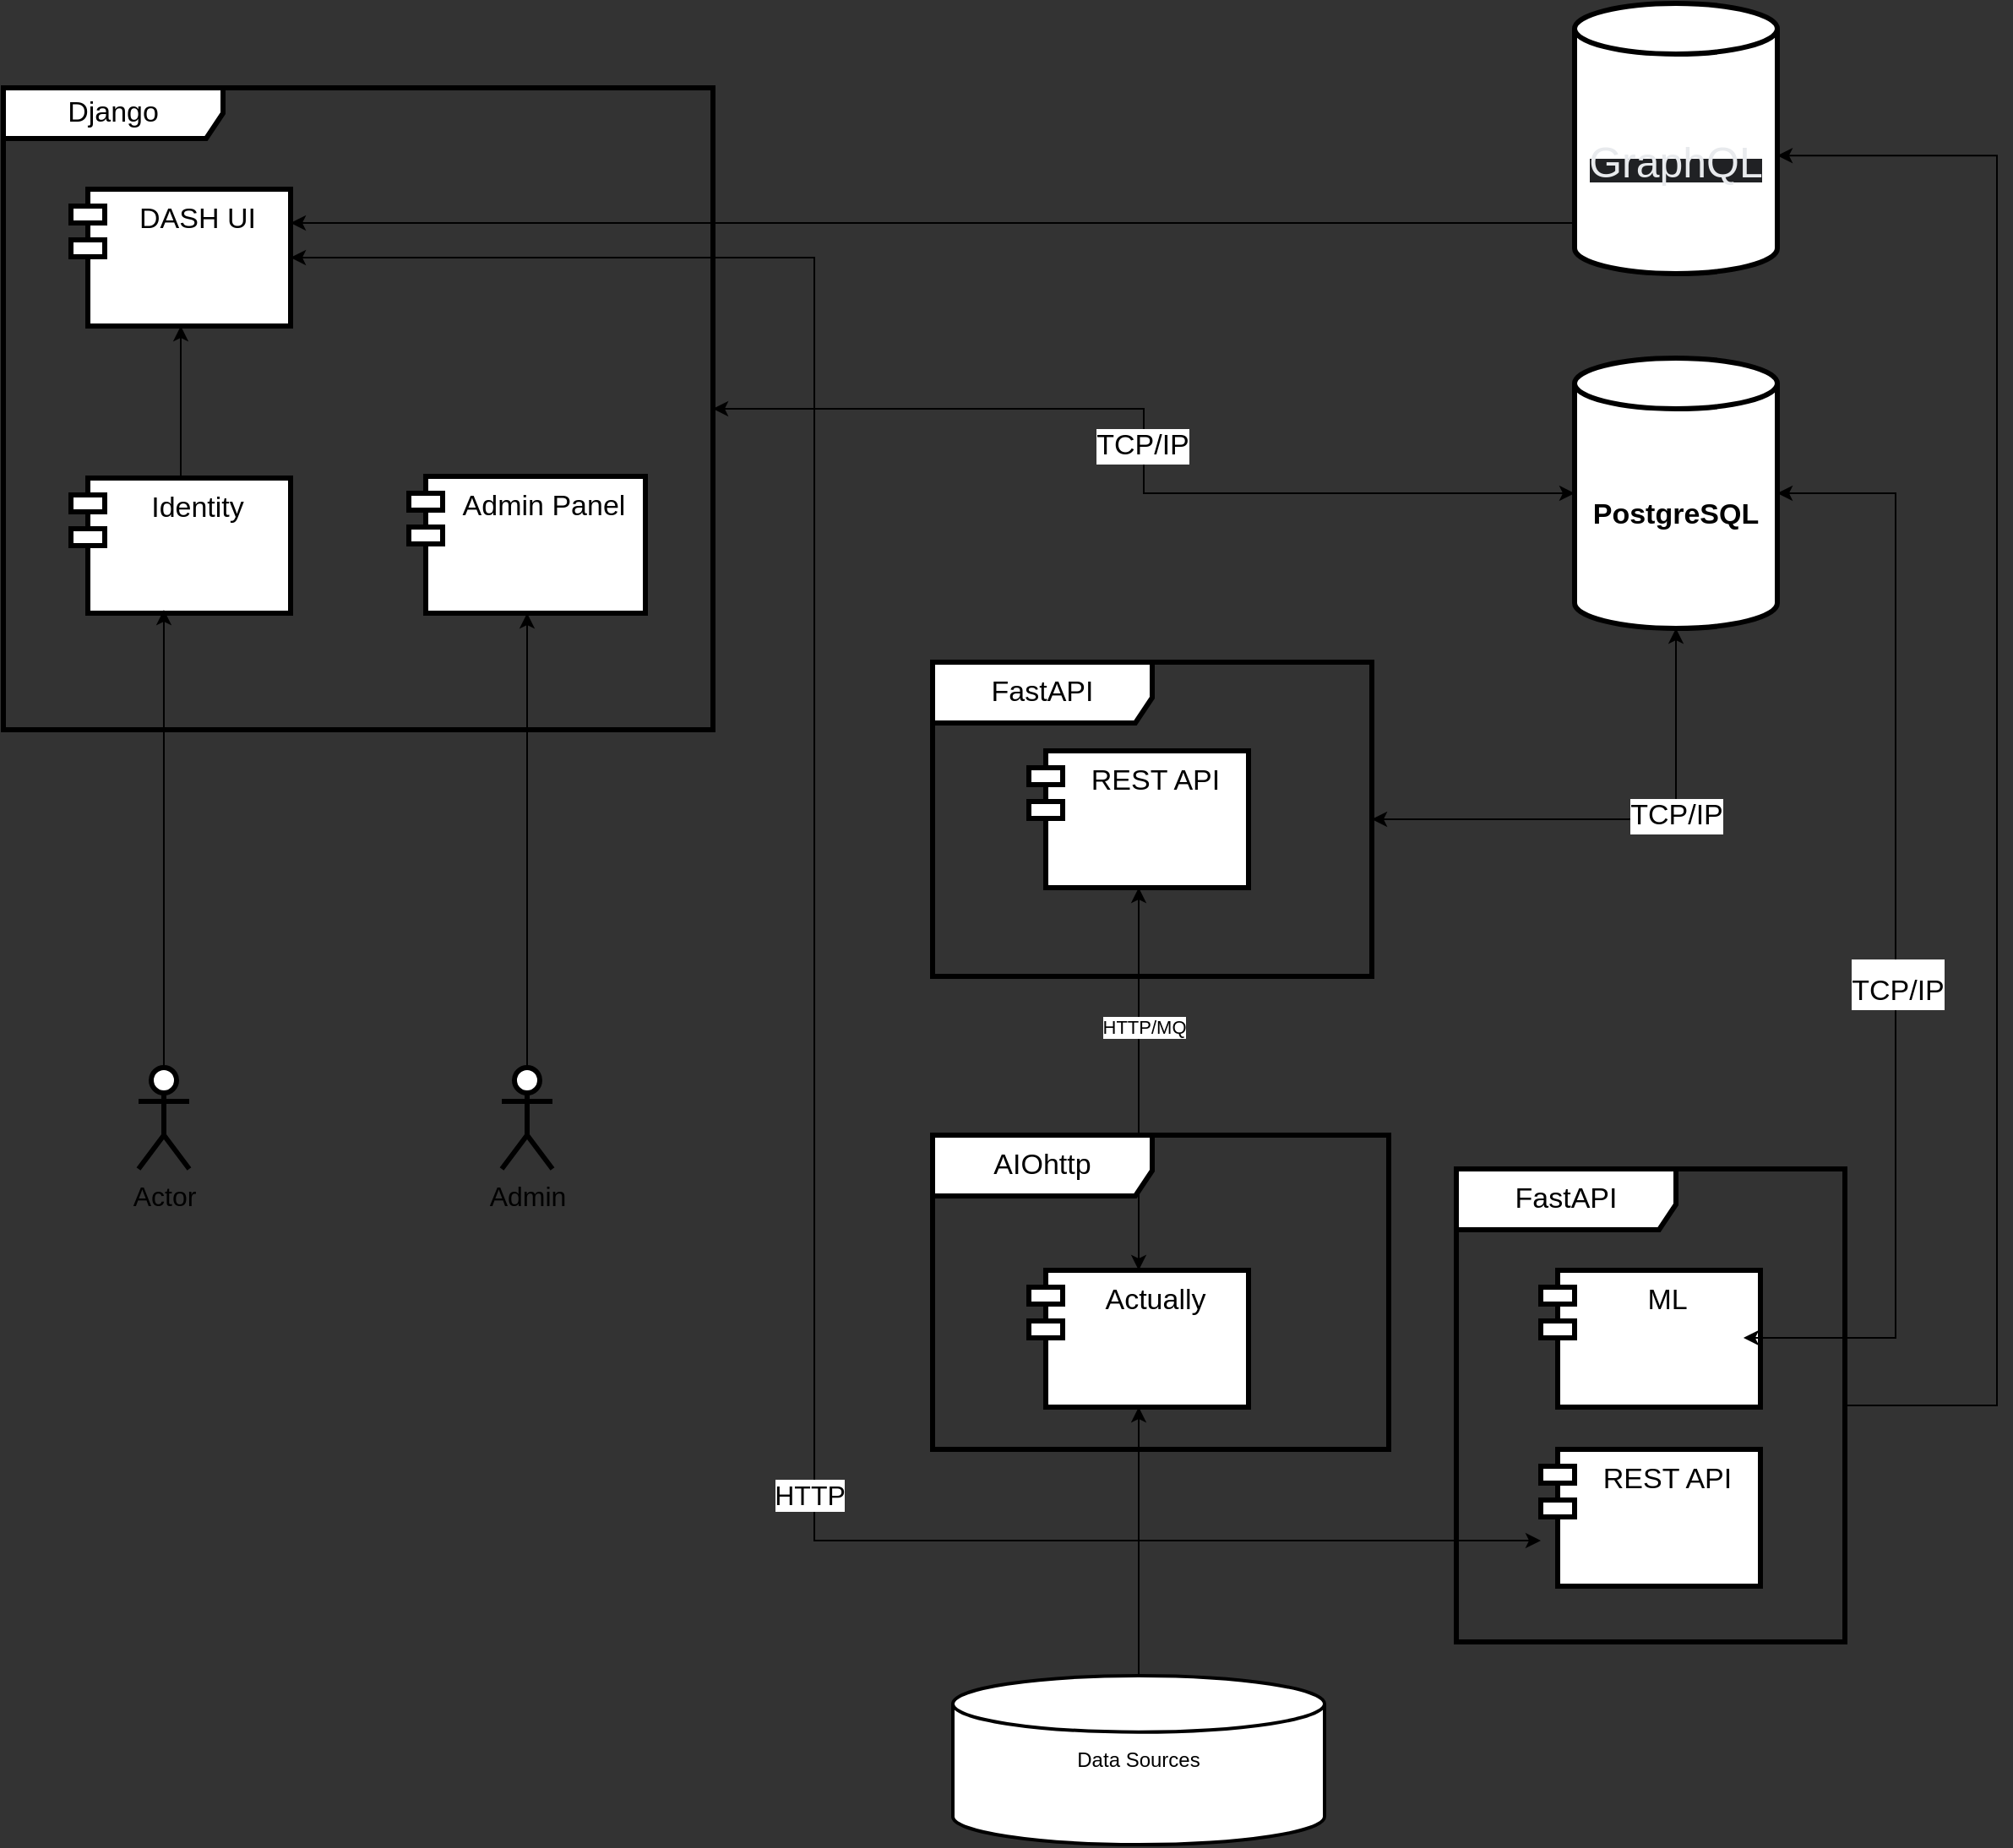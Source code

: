 <mxfile version="20.4.2" type="github"><diagram id="N1dZIaoWw09sOBYovtrw" name="Страница 1"><mxGraphModel dx="1401" dy="927" grid="1" gridSize="10" guides="1" tooltips="1" connect="1" arrows="1" fold="1" page="1" pageScale="1" pageWidth="1654" pageHeight="1169" background="#333333" math="0" shadow="0"><root><mxCell id="0"/><mxCell id="1" parent="0"/><mxCell id="kqYVH171gf0Q8XblgH7P-7" style="edgeStyle=orthogonalEdgeStyle;rounded=0;orthogonalLoop=1;jettySize=auto;html=1;fontSize=17;" parent="1" source="kqYVH171gf0Q8XblgH7P-1" target="kqYVH171gf0Q8XblgH7P-3" edge="1"><mxGeometry relative="1" as="geometry"><mxPoint x="530" y="180" as="targetPoint"/></mxGeometry></mxCell><mxCell id="kqYVH171gf0Q8XblgH7P-1" value="&lt;font size=&quot;1&quot;&gt;&lt;b style=&quot;font-size: 17px;&quot;&gt;PostgreSQL&lt;/b&gt;&lt;/font&gt;" style="shape=cylinder3;whiteSpace=wrap;html=1;boundedLbl=1;backgroundOutline=1;size=15;strokeWidth=3;" parent="1" vertex="1"><mxGeometry x="1110" y="260" width="120" height="160" as="geometry"/></mxCell><mxCell id="kqYVH171gf0Q8XblgH7P-8" style="edgeStyle=orthogonalEdgeStyle;rounded=0;orthogonalLoop=1;jettySize=auto;html=1;entryX=0;entryY=0.5;entryDx=0;entryDy=0;entryPerimeter=0;fontSize=17;" parent="1" source="kqYVH171gf0Q8XblgH7P-3" target="kqYVH171gf0Q8XblgH7P-1" edge="1"><mxGeometry relative="1" as="geometry"/></mxCell><mxCell id="kqYVH171gf0Q8XblgH7P-9" value="TCP/IP" style="edgeLabel;html=1;align=center;verticalAlign=middle;resizable=0;points=[];fontSize=17;" parent="kqYVH171gf0Q8XblgH7P-8" vertex="1" connectable="0"><mxGeometry x="-0.011" y="-1" relative="1" as="geometry"><mxPoint as="offset"/></mxGeometry></mxCell><mxCell id="kqYVH171gf0Q8XblgH7P-3" value="Django" style="shape=umlFrame;whiteSpace=wrap;html=1;strokeWidth=3;fontSize=17;width=130;height=30;" parent="1" vertex="1"><mxGeometry x="180" y="100" width="420" height="380" as="geometry"/></mxCell><mxCell id="kqYVH171gf0Q8XblgH7P-28" style="edgeStyle=orthogonalEdgeStyle;rounded=0;orthogonalLoop=1;jettySize=auto;html=1;strokeColor=default;fontSize=16;startArrow=classic;startFill=1;" parent="1" source="kqYVH171gf0Q8XblgH7P-4" target="kqYVH171gf0Q8XblgH7P-27" edge="1"><mxGeometry relative="1" as="geometry"><Array as="points"><mxPoint x="660" y="201"/><mxPoint x="660" y="960"/></Array></mxGeometry></mxCell><mxCell id="kqYVH171gf0Q8XblgH7P-29" value="HTTP" style="edgeLabel;html=1;align=center;verticalAlign=middle;resizable=0;points=[];fontSize=16;" parent="kqYVH171gf0Q8XblgH7P-28" vertex="1" connectable="0"><mxGeometry x="0.39" y="-3" relative="1" as="geometry"><mxPoint as="offset"/></mxGeometry></mxCell><mxCell id="kqYVH171gf0Q8XblgH7P-4" value="DASH UI" style="shape=module;align=left;spacingLeft=20;align=center;verticalAlign=top;strokeWidth=3;fontSize=17;" parent="1" vertex="1"><mxGeometry x="220" y="160" width="130" height="81" as="geometry"/></mxCell><mxCell id="kqYVH171gf0Q8XblgH7P-5" value="Admin Panel" style="shape=module;align=left;spacingLeft=20;align=center;verticalAlign=top;strokeWidth=3;fontSize=17;" parent="1" vertex="1"><mxGeometry x="420" y="330" width="140" height="81" as="geometry"/></mxCell><mxCell id="kqYVH171gf0Q8XblgH7P-37" style="edgeStyle=orthogonalEdgeStyle;rounded=0;orthogonalLoop=1;jettySize=auto;html=1;strokeColor=default;fontSize=16;startArrow=none;startFill=0;" parent="1" source="kqYVH171gf0Q8XblgH7P-6" target="kqYVH171gf0Q8XblgH7P-4" edge="1"><mxGeometry relative="1" as="geometry"/></mxCell><mxCell id="kqYVH171gf0Q8XblgH7P-6" value="Identity" style="shape=module;align=left;spacingLeft=20;align=center;verticalAlign=top;strokeWidth=3;fontSize=17;" parent="1" vertex="1"><mxGeometry x="220" y="331" width="130" height="80" as="geometry"/></mxCell><mxCell id="kqYVH171gf0Q8XblgH7P-12" value="" style="rounded=0;orthogonalLoop=1;jettySize=auto;html=1;fontSize=17;strokeColor=default;edgeStyle=orthogonalEdgeStyle;startArrow=classic;startFill=1;" parent="1" source="kqYVH171gf0Q8XblgH7P-10" target="kqYVH171gf0Q8XblgH7P-1" edge="1"><mxGeometry relative="1" as="geometry"><Array as="points"><mxPoint x="1170" y="533"/></Array></mxGeometry></mxCell><mxCell id="kqYVH171gf0Q8XblgH7P-13" value="TCP/IP" style="edgeLabel;html=1;align=center;verticalAlign=middle;resizable=0;points=[];fontSize=17;" parent="kqYVH171gf0Q8XblgH7P-12" vertex="1" connectable="0"><mxGeometry x="0.252" relative="1" as="geometry"><mxPoint y="1" as="offset"/></mxGeometry></mxCell><mxCell id="kqYVH171gf0Q8XblgH7P-10" value="FastAPI" style="shape=umlFrame;whiteSpace=wrap;html=1;strokeWidth=3;fontSize=17;width=130;height=36;" parent="1" vertex="1"><mxGeometry x="730" y="440" width="260" height="186" as="geometry"/></mxCell><mxCell id="kqYVH171gf0Q8XblgH7P-11" value="REST API" style="shape=module;align=left;spacingLeft=20;align=center;verticalAlign=top;strokeWidth=3;fontSize=17;" parent="1" vertex="1"><mxGeometry x="787" y="492.5" width="130" height="81" as="geometry"/></mxCell><mxCell id="kqYVH171gf0Q8XblgH7P-16" value="" style="edgeStyle=orthogonalEdgeStyle;rounded=0;orthogonalLoop=1;jettySize=auto;html=1;strokeColor=default;fontSize=17;startArrow=classic;startFill=1;entryX=0.5;entryY=1;entryDx=0;entryDy=0;" parent="1" source="kqYVH171gf0Q8XblgH7P-15" target="kqYVH171gf0Q8XblgH7P-11" edge="1"><mxGeometry relative="1" as="geometry"/></mxCell><mxCell id="SAyOoVeMh8wk1eyinsih-3" value="HTTP/MQ" style="edgeLabel;html=1;align=center;verticalAlign=middle;resizable=0;points=[];" vertex="1" connectable="0" parent="kqYVH171gf0Q8XblgH7P-16"><mxGeometry x="0.272" y="-3" relative="1" as="geometry"><mxPoint as="offset"/></mxGeometry></mxCell><mxCell id="kqYVH171gf0Q8XblgH7P-14" value="AIOhttp" style="shape=umlFrame;whiteSpace=wrap;html=1;strokeWidth=3;fontSize=17;width=130;height=36;" parent="1" vertex="1"><mxGeometry x="730" y="720" width="270" height="186" as="geometry"/></mxCell><mxCell id="kqYVH171gf0Q8XblgH7P-15" value="Actually" style="shape=module;align=left;spacingLeft=20;align=center;verticalAlign=top;strokeWidth=3;fontSize=17;" parent="1" vertex="1"><mxGeometry x="787" y="800" width="130" height="81" as="geometry"/></mxCell><mxCell id="kqYVH171gf0Q8XblgH7P-18" value="ML" style="shape=module;align=left;spacingLeft=20;align=center;verticalAlign=top;strokeWidth=3;fontSize=17;" parent="1" vertex="1"><mxGeometry x="1090" y="800" width="130" height="81" as="geometry"/></mxCell><mxCell id="kqYVH171gf0Q8XblgH7P-21" style="edgeStyle=orthogonalEdgeStyle;rounded=0;orthogonalLoop=1;jettySize=auto;html=1;strokeColor=default;fontSize=25;startArrow=none;startFill=0;" parent="1" source="kqYVH171gf0Q8XblgH7P-19" target="kqYVH171gf0Q8XblgH7P-4" edge="1"><mxGeometry relative="1" as="geometry"><Array as="points"><mxPoint x="1060" y="180"/><mxPoint x="1060" y="180"/></Array></mxGeometry></mxCell><mxCell id="kqYVH171gf0Q8XblgH7P-19" value="&lt;span style=&quot;caret-color: rgb(232, 234, 237); color: rgb(232, 234, 237); font-family: &amp;quot;Google Sans&amp;quot;, arial, sans-serif; text-align: left; background-color: rgb(32, 33, 36);&quot;&gt;&lt;font style=&quot;font-size: 25px;&quot;&gt;GraphQL&lt;/font&gt;&lt;/span&gt;" style="shape=cylinder3;whiteSpace=wrap;html=1;boundedLbl=1;backgroundOutline=1;size=15;strokeWidth=3;" parent="1" vertex="1"><mxGeometry x="1110" y="50" width="120" height="160" as="geometry"/></mxCell><mxCell id="kqYVH171gf0Q8XblgH7P-24" style="edgeStyle=orthogonalEdgeStyle;rounded=0;orthogonalLoop=1;jettySize=auto;html=1;entryX=1;entryY=0.5;entryDx=0;entryDy=0;entryPerimeter=0;strokeColor=default;fontSize=25;startArrow=classic;startFill=1;exitX=0.739;exitY=0.357;exitDx=0;exitDy=0;exitPerimeter=0;" parent="1" source="kqYVH171gf0Q8XblgH7P-22" target="kqYVH171gf0Q8XblgH7P-1" edge="1"><mxGeometry relative="1" as="geometry"><Array as="points"><mxPoint x="1300" y="840"/><mxPoint x="1300" y="340"/></Array></mxGeometry></mxCell><mxCell id="kqYVH171gf0Q8XblgH7P-26" value="&lt;span style=&quot;font-size: 17px;&quot;&gt;TCP/IP&lt;/span&gt;" style="edgeLabel;html=1;align=center;verticalAlign=middle;resizable=0;points=[];fontSize=25;" parent="kqYVH171gf0Q8XblgH7P-24" vertex="1" connectable="0"><mxGeometry x="-0.091" y="-1" relative="1" as="geometry"><mxPoint as="offset"/></mxGeometry></mxCell><mxCell id="kqYVH171gf0Q8XblgH7P-27" value="REST API" style="shape=module;align=left;spacingLeft=20;align=center;verticalAlign=top;strokeWidth=3;fontSize=17;" parent="1" vertex="1"><mxGeometry x="1090" y="906" width="130" height="81" as="geometry"/></mxCell><mxCell id="kqYVH171gf0Q8XblgH7P-34" style="edgeStyle=orthogonalEdgeStyle;rounded=0;orthogonalLoop=1;jettySize=auto;html=1;entryX=1;entryY=0.563;entryDx=0;entryDy=0;entryPerimeter=0;strokeColor=default;fontSize=16;startArrow=none;startFill=0;" parent="1" source="kqYVH171gf0Q8XblgH7P-22" target="kqYVH171gf0Q8XblgH7P-19" edge="1"><mxGeometry relative="1" as="geometry"><Array as="points"><mxPoint x="1360" y="880"/><mxPoint x="1360" y="140"/></Array></mxGeometry></mxCell><mxCell id="kqYVH171gf0Q8XblgH7P-22" value="FastAPI" style="shape=umlFrame;whiteSpace=wrap;html=1;strokeWidth=3;fontSize=17;width=130;height=36;" parent="1" vertex="1"><mxGeometry x="1040" y="740" width="230" height="280" as="geometry"/></mxCell><mxCell id="kqYVH171gf0Q8XblgH7P-36" style="edgeStyle=orthogonalEdgeStyle;rounded=0;orthogonalLoop=1;jettySize=auto;html=1;entryX=0.423;entryY=0.975;entryDx=0;entryDy=0;entryPerimeter=0;strokeColor=default;fontSize=16;startArrow=none;startFill=0;" parent="1" source="kqYVH171gf0Q8XblgH7P-35" target="kqYVH171gf0Q8XblgH7P-6" edge="1"><mxGeometry relative="1" as="geometry"/></mxCell><mxCell id="kqYVH171gf0Q8XblgH7P-35" value="Actor" style="shape=umlActor;verticalLabelPosition=bottom;verticalAlign=top;html=1;outlineConnect=0;strokeWidth=3;fontSize=16;" parent="1" vertex="1"><mxGeometry x="260" y="680" width="30" height="60" as="geometry"/></mxCell><mxCell id="kqYVH171gf0Q8XblgH7P-39" style="edgeStyle=orthogonalEdgeStyle;rounded=0;orthogonalLoop=1;jettySize=auto;html=1;strokeColor=default;fontSize=16;startArrow=none;startFill=0;" parent="1" source="kqYVH171gf0Q8XblgH7P-38" target="kqYVH171gf0Q8XblgH7P-5" edge="1"><mxGeometry relative="1" as="geometry"/></mxCell><mxCell id="kqYVH171gf0Q8XblgH7P-38" value="Admin" style="shape=umlActor;verticalLabelPosition=bottom;verticalAlign=top;html=1;strokeWidth=3;fontSize=16;" parent="1" vertex="1"><mxGeometry x="475" y="680" width="30" height="60" as="geometry"/></mxCell><mxCell id="SAyOoVeMh8wk1eyinsih-2" style="edgeStyle=orthogonalEdgeStyle;rounded=0;orthogonalLoop=1;jettySize=auto;html=1;entryX=0.5;entryY=1;entryDx=0;entryDy=0;" edge="1" parent="1" source="SAyOoVeMh8wk1eyinsih-1" target="kqYVH171gf0Q8XblgH7P-15"><mxGeometry relative="1" as="geometry"/></mxCell><mxCell id="SAyOoVeMh8wk1eyinsih-1" value="Data Sources" style="strokeWidth=2;html=1;shape=mxgraph.flowchart.database;whiteSpace=wrap;" vertex="1" parent="1"><mxGeometry x="742" y="1040" width="220" height="100" as="geometry"/></mxCell></root></mxGraphModel></diagram></mxfile>